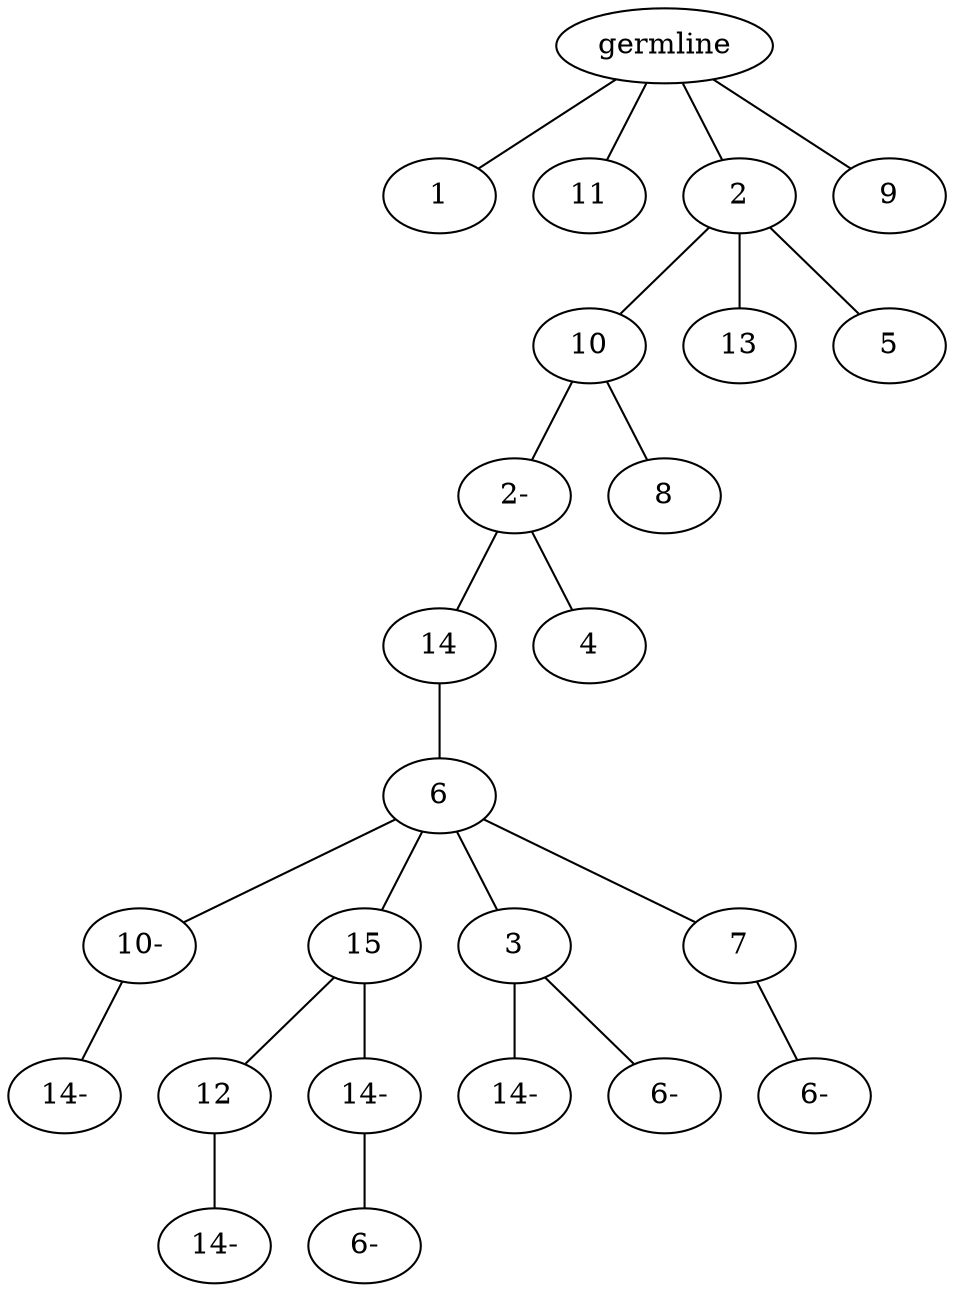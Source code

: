 graph tree {
    "140157118593824" [label="germline"];
    "140157117946944" [label="1"];
    "140157117945120" [label="11"];
    "140157117946368" [label="2"];
    "140157117944208" [label="10"];
    "140157118404352" [label="2-"];
    "140157118891728" [label="14"];
    "140157118499568" [label="6"];
    "140157117920976" [label="10-"];
    "140157117921888" [label="14-"];
    "140157117921744" [label="15"];
    "140157117922800" [label="12"];
    "140157118596192" [label="14-"];
    "140157117921984" [label="14-"];
    "140157117923184" [label="6-"];
    "140157117922416" [label="3"];
    "140157117919536" [label="14-"];
    "140157117923136" [label="6-"];
    "140157118495520" [label="7"];
    "140157117920208" [label="6-"];
    "140157118892592" [label="4"];
    "140157118403248" [label="8"];
    "140157117945936" [label="13"];
    "140157118500768" [label="5"];
    "140157117947424" [label="9"];
    "140157118593824" -- "140157117946944";
    "140157118593824" -- "140157117945120";
    "140157118593824" -- "140157117946368";
    "140157118593824" -- "140157117947424";
    "140157117946368" -- "140157117944208";
    "140157117946368" -- "140157117945936";
    "140157117946368" -- "140157118500768";
    "140157117944208" -- "140157118404352";
    "140157117944208" -- "140157118403248";
    "140157118404352" -- "140157118891728";
    "140157118404352" -- "140157118892592";
    "140157118891728" -- "140157118499568";
    "140157118499568" -- "140157117920976";
    "140157118499568" -- "140157117921744";
    "140157118499568" -- "140157117922416";
    "140157118499568" -- "140157118495520";
    "140157117920976" -- "140157117921888";
    "140157117921744" -- "140157117922800";
    "140157117921744" -- "140157117921984";
    "140157117922800" -- "140157118596192";
    "140157117921984" -- "140157117923184";
    "140157117922416" -- "140157117919536";
    "140157117922416" -- "140157117923136";
    "140157118495520" -- "140157117920208";
}
